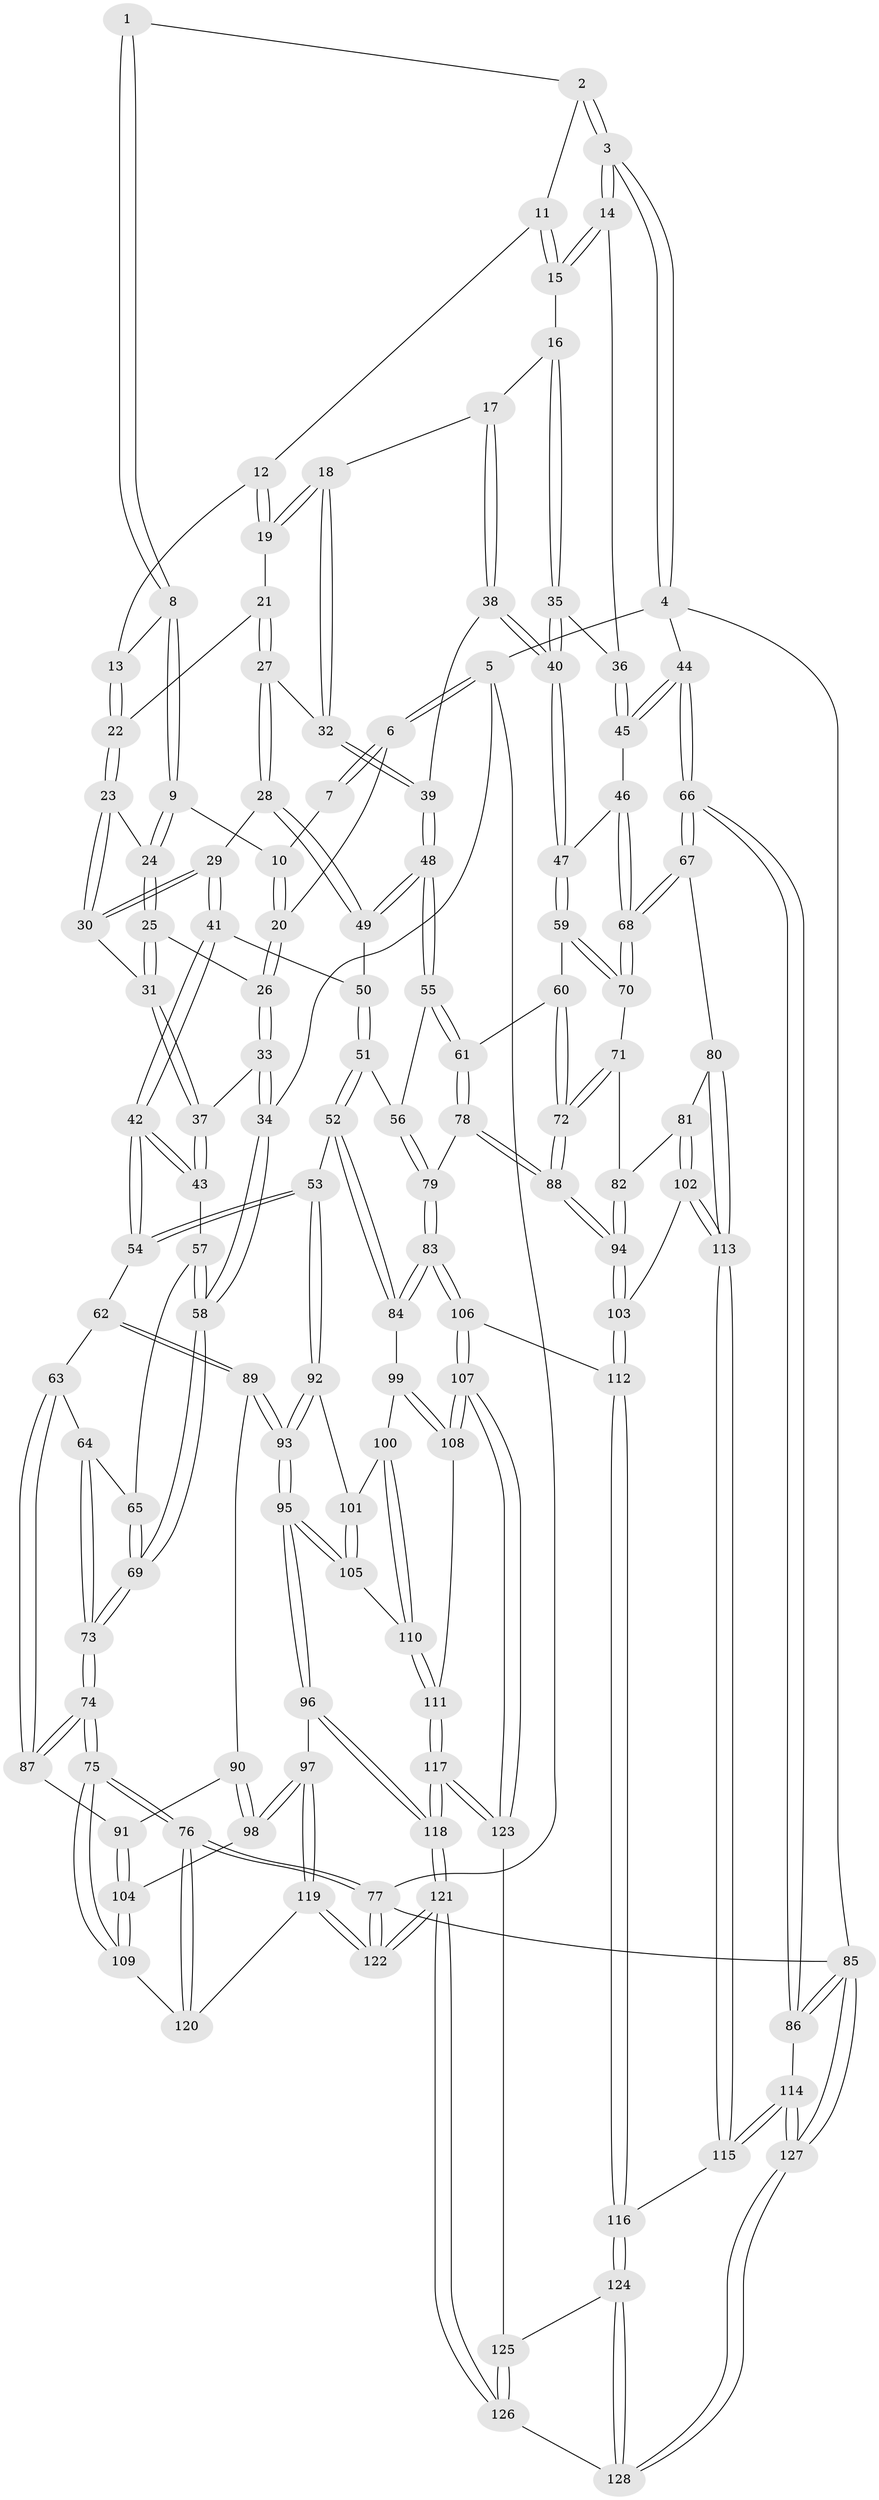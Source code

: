// coarse degree distribution, {3: 0.1282051282051282, 5: 0.2564102564102564, 7: 0.02564102564102564, 4: 0.46153846153846156, 6: 0.1282051282051282}
// Generated by graph-tools (version 1.1) at 2025/24/03/03/25 07:24:33]
// undirected, 128 vertices, 317 edges
graph export_dot {
graph [start="1"]
  node [color=gray90,style=filled];
  1 [pos="+0.4778754622921245+0"];
  2 [pos="+0.5868437242332595+0"];
  3 [pos="+1+0"];
  4 [pos="+1+0"];
  5 [pos="+0+0"];
  6 [pos="+0+0"];
  7 [pos="+0.24703731067434545+0"];
  8 [pos="+0.3704547198583865+0.08329304451050572"];
  9 [pos="+0.3565700741567018+0.08643790697617343"];
  10 [pos="+0.3290207175887931+0.06415149170624743"];
  11 [pos="+0.5804983086105059+0"];
  12 [pos="+0.565144135842158+0"];
  13 [pos="+0.4188902236029949+0.08159919670200644"];
  14 [pos="+0.8839142864259933+0.1115431949813835"];
  15 [pos="+0.6604062737849351+0.07413296946615384"];
  16 [pos="+0.6611388433633321+0.16710888970623505"];
  17 [pos="+0.6320200618688279+0.1952634041131156"];
  18 [pos="+0.5689872978564862+0.19151548858244266"];
  19 [pos="+0.5248579253292391+0.1454253978559872"];
  20 [pos="+0.23214381205258341+0.11134085561624534"];
  21 [pos="+0.48190089463666935+0.15608376121587478"];
  22 [pos="+0.4590143335045211+0.1530967663097311"];
  23 [pos="+0.4309141532964658+0.17194874907068158"];
  24 [pos="+0.356199254981281+0.09014178709372418"];
  25 [pos="+0.3369867548392743+0.1819064767013972"];
  26 [pos="+0.2340750503889754+0.1677789503075912"];
  27 [pos="+0.4731131011724672+0.26467445078052687"];
  28 [pos="+0.4713411244229208+0.2656378202910016"];
  29 [pos="+0.40182200991579176+0.2487382751025318"];
  30 [pos="+0.3811698297872421+0.2184218521228812"];
  31 [pos="+0.3577932600912092+0.20990259020168792"];
  32 [pos="+0.5296613510269829+0.25764068216336733"];
  33 [pos="+0.17264345812892687+0.24004610502746432"];
  34 [pos="+0+0"];
  35 [pos="+0.8193456341793509+0.2015587251099215"];
  36 [pos="+0.8413328813551734+0.18318132542869706"];
  37 [pos="+0.218627047726217+0.35767974072211695"];
  38 [pos="+0.6714300591977416+0.375687175453605"];
  39 [pos="+0.6129978509576881+0.39022051074446634"];
  40 [pos="+0.7474080481056004+0.3910506425555787"];
  41 [pos="+0.36398132347547457+0.38319386233866426"];
  42 [pos="+0.223536870860613+0.3815092064848233"];
  43 [pos="+0.22038410665982547+0.37909722630032217"];
  44 [pos="+1+0.3368979996880067"];
  45 [pos="+0.9829495723254593+0.36431683874653625"];
  46 [pos="+0.880237310739974+0.42040836298972234"];
  47 [pos="+0.7608841169563234+0.4060602375920708"];
  48 [pos="+0.571279358428415+0.4177430667923734"];
  49 [pos="+0.4713213845867501+0.31402339220949205"];
  50 [pos="+0.37328428245447953+0.38803303039567627"];
  51 [pos="+0.472690235444794+0.4834988112971375"];
  52 [pos="+0.4326686615268428+0.573925123014427"];
  53 [pos="+0.364501708227277+0.6020675258139817"];
  54 [pos="+0.2335734264485214+0.42404338424989946"];
  55 [pos="+0.5419057133674713+0.45064007303442266"];
  56 [pos="+0.4882557992219164+0.476793643943883"];
  57 [pos="+0.1961195587884545+0.3879615924077783"];
  58 [pos="+0+0.345573744860721"];
  59 [pos="+0.7602121783103617+0.414181511881135"];
  60 [pos="+0.6997996990505801+0.5062177756982547"];
  61 [pos="+0.6318860698403377+0.5747746787881897"];
  62 [pos="+0.19775113529023408+0.5832694349513503"];
  63 [pos="+0.13186598982892642+0.5708450111250762"];
  64 [pos="+0.11357876212398364+0.5320482366697731"];
  65 [pos="+0.11698190498522698+0.48116902562361663"];
  66 [pos="+1+0.6859917612024553"];
  67 [pos="+0.9847264867943061+0.6390116501669358"];
  68 [pos="+0.9493954016130925+0.5845972384407108"];
  69 [pos="+0+0.477943393403009"];
  70 [pos="+0.780271735531203+0.5282994999410502"];
  71 [pos="+0.7791750429369588+0.5415984689883526"];
  72 [pos="+0.7034873688124399+0.6499906718286023"];
  73 [pos="+0+0.5932940131686689"];
  74 [pos="+0+0.7150938974344232"];
  75 [pos="+0+0.7591004479426913"];
  76 [pos="+0+0.8039173702911597"];
  77 [pos="+0+1"];
  78 [pos="+0.6413091152309298+0.6669674689787749"];
  79 [pos="+0.640644622503647+0.6672112086578117"];
  80 [pos="+0.9609949640673106+0.6460469792355732"];
  81 [pos="+0.9031669136224576+0.6373924789322303"];
  82 [pos="+0.8300514692666845+0.610547324186311"];
  83 [pos="+0.6339100197589741+0.6700679059235021"];
  84 [pos="+0.5089120437743888+0.6520042287017415"];
  85 [pos="+1+1"];
  86 [pos="+1+0.7571499842722526"];
  87 [pos="+0.05022712290989322+0.6584732976486459"];
  88 [pos="+0.6896696941499955+0.6756487358181623"];
  89 [pos="+0.22536024239029445+0.621964381869901"];
  90 [pos="+0.20904696643068568+0.6450093585393363"];
  91 [pos="+0.11477708506396782+0.6750433108523896"];
  92 [pos="+0.3553581942812069+0.612359091885156"];
  93 [pos="+0.3349797947645085+0.6263554399376347"];
  94 [pos="+0.7090526389148504+0.690823218041553"];
  95 [pos="+0.30052327732835055+0.7879791733533513"];
  96 [pos="+0.2984013684691752+0.7898259975165437"];
  97 [pos="+0.2706351396718416+0.793093020413423"];
  98 [pos="+0.20605175982048496+0.7743763953271335"];
  99 [pos="+0.49541539178193433+0.6933694975313005"];
  100 [pos="+0.4332942616433549+0.7410132214741019"];
  101 [pos="+0.37796462097826783+0.6568068070783122"];
  102 [pos="+0.7198019582177234+0.7037714444717343"];
  103 [pos="+0.7195922798279827+0.7035687656340097"];
  104 [pos="+0.18203139103180824+0.7800020319917326"];
  105 [pos="+0.4014481701351537+0.7905951726793053"];
  106 [pos="+0.5652579377466694+0.8292081052463034"];
  107 [pos="+0.5487316645676246+0.8399696116931765"];
  108 [pos="+0.5196464630314959+0.8287484663698315"];
  109 [pos="+0.171468733472843+0.7873059046255906"];
  110 [pos="+0.416427766235502+0.7928978785322371"];
  111 [pos="+0.4575699341513508+0.8299061174969161"];
  112 [pos="+0.6299487325233472+0.8362777047372099"];
  113 [pos="+0.7878445541246224+0.7969977251160799"];
  114 [pos="+0.8192456283753476+0.8989504746931625"];
  115 [pos="+0.7960691392964023+0.877405331179822"];
  116 [pos="+0.7651136407977127+0.8825166761657683"];
  117 [pos="+0.36415006342874956+0.9784367384125876"];
  118 [pos="+0.363143088347973+0.9797225917692588"];
  119 [pos="+0.1922928875006749+0.9827968907411146"];
  120 [pos="+0.13795572075730758+0.913649480240333"];
  121 [pos="+0.31430783685317193+1"];
  122 [pos="+0.2828550092030255+1"];
  123 [pos="+0.5537544762388948+0.8835998257005985"];
  124 [pos="+0.6197235746459483+0.9724605523369204"];
  125 [pos="+0.5540185532424096+0.8845499776950267"];
  126 [pos="+0.3367758907192298+1"];
  127 [pos="+0.9180923061925961+1"];
  128 [pos="+0.5797315539409569+1"];
  1 -- 2;
  1 -- 8;
  1 -- 8;
  2 -- 3;
  2 -- 3;
  2 -- 11;
  3 -- 4;
  3 -- 4;
  3 -- 14;
  3 -- 14;
  4 -- 5;
  4 -- 44;
  4 -- 85;
  5 -- 6;
  5 -- 6;
  5 -- 34;
  5 -- 77;
  6 -- 7;
  6 -- 7;
  6 -- 20;
  7 -- 10;
  8 -- 9;
  8 -- 9;
  8 -- 13;
  9 -- 10;
  9 -- 24;
  9 -- 24;
  10 -- 20;
  10 -- 20;
  11 -- 12;
  11 -- 15;
  11 -- 15;
  12 -- 13;
  12 -- 19;
  12 -- 19;
  13 -- 22;
  13 -- 22;
  14 -- 15;
  14 -- 15;
  14 -- 36;
  15 -- 16;
  16 -- 17;
  16 -- 35;
  16 -- 35;
  17 -- 18;
  17 -- 38;
  17 -- 38;
  18 -- 19;
  18 -- 19;
  18 -- 32;
  18 -- 32;
  19 -- 21;
  20 -- 26;
  20 -- 26;
  21 -- 22;
  21 -- 27;
  21 -- 27;
  22 -- 23;
  22 -- 23;
  23 -- 24;
  23 -- 30;
  23 -- 30;
  24 -- 25;
  24 -- 25;
  25 -- 26;
  25 -- 31;
  25 -- 31;
  26 -- 33;
  26 -- 33;
  27 -- 28;
  27 -- 28;
  27 -- 32;
  28 -- 29;
  28 -- 49;
  28 -- 49;
  29 -- 30;
  29 -- 30;
  29 -- 41;
  29 -- 41;
  30 -- 31;
  31 -- 37;
  31 -- 37;
  32 -- 39;
  32 -- 39;
  33 -- 34;
  33 -- 34;
  33 -- 37;
  34 -- 58;
  34 -- 58;
  35 -- 36;
  35 -- 40;
  35 -- 40;
  36 -- 45;
  36 -- 45;
  37 -- 43;
  37 -- 43;
  38 -- 39;
  38 -- 40;
  38 -- 40;
  39 -- 48;
  39 -- 48;
  40 -- 47;
  40 -- 47;
  41 -- 42;
  41 -- 42;
  41 -- 50;
  42 -- 43;
  42 -- 43;
  42 -- 54;
  42 -- 54;
  43 -- 57;
  44 -- 45;
  44 -- 45;
  44 -- 66;
  44 -- 66;
  45 -- 46;
  46 -- 47;
  46 -- 68;
  46 -- 68;
  47 -- 59;
  47 -- 59;
  48 -- 49;
  48 -- 49;
  48 -- 55;
  48 -- 55;
  49 -- 50;
  50 -- 51;
  50 -- 51;
  51 -- 52;
  51 -- 52;
  51 -- 56;
  52 -- 53;
  52 -- 84;
  52 -- 84;
  53 -- 54;
  53 -- 54;
  53 -- 92;
  53 -- 92;
  54 -- 62;
  55 -- 56;
  55 -- 61;
  55 -- 61;
  56 -- 79;
  56 -- 79;
  57 -- 58;
  57 -- 58;
  57 -- 65;
  58 -- 69;
  58 -- 69;
  59 -- 60;
  59 -- 70;
  59 -- 70;
  60 -- 61;
  60 -- 72;
  60 -- 72;
  61 -- 78;
  61 -- 78;
  62 -- 63;
  62 -- 89;
  62 -- 89;
  63 -- 64;
  63 -- 87;
  63 -- 87;
  64 -- 65;
  64 -- 73;
  64 -- 73;
  65 -- 69;
  65 -- 69;
  66 -- 67;
  66 -- 67;
  66 -- 86;
  66 -- 86;
  67 -- 68;
  67 -- 68;
  67 -- 80;
  68 -- 70;
  68 -- 70;
  69 -- 73;
  69 -- 73;
  70 -- 71;
  71 -- 72;
  71 -- 72;
  71 -- 82;
  72 -- 88;
  72 -- 88;
  73 -- 74;
  73 -- 74;
  74 -- 75;
  74 -- 75;
  74 -- 87;
  74 -- 87;
  75 -- 76;
  75 -- 76;
  75 -- 109;
  75 -- 109;
  76 -- 77;
  76 -- 77;
  76 -- 120;
  76 -- 120;
  77 -- 122;
  77 -- 122;
  77 -- 85;
  78 -- 79;
  78 -- 88;
  78 -- 88;
  79 -- 83;
  79 -- 83;
  80 -- 81;
  80 -- 113;
  80 -- 113;
  81 -- 82;
  81 -- 102;
  81 -- 102;
  82 -- 94;
  82 -- 94;
  83 -- 84;
  83 -- 84;
  83 -- 106;
  83 -- 106;
  84 -- 99;
  85 -- 86;
  85 -- 86;
  85 -- 127;
  85 -- 127;
  86 -- 114;
  87 -- 91;
  88 -- 94;
  88 -- 94;
  89 -- 90;
  89 -- 93;
  89 -- 93;
  90 -- 91;
  90 -- 98;
  90 -- 98;
  91 -- 104;
  91 -- 104;
  92 -- 93;
  92 -- 93;
  92 -- 101;
  93 -- 95;
  93 -- 95;
  94 -- 103;
  94 -- 103;
  95 -- 96;
  95 -- 96;
  95 -- 105;
  95 -- 105;
  96 -- 97;
  96 -- 118;
  96 -- 118;
  97 -- 98;
  97 -- 98;
  97 -- 119;
  97 -- 119;
  98 -- 104;
  99 -- 100;
  99 -- 108;
  99 -- 108;
  100 -- 101;
  100 -- 110;
  100 -- 110;
  101 -- 105;
  101 -- 105;
  102 -- 103;
  102 -- 113;
  102 -- 113;
  103 -- 112;
  103 -- 112;
  104 -- 109;
  104 -- 109;
  105 -- 110;
  106 -- 107;
  106 -- 107;
  106 -- 112;
  107 -- 108;
  107 -- 108;
  107 -- 123;
  107 -- 123;
  108 -- 111;
  109 -- 120;
  110 -- 111;
  110 -- 111;
  111 -- 117;
  111 -- 117;
  112 -- 116;
  112 -- 116;
  113 -- 115;
  113 -- 115;
  114 -- 115;
  114 -- 115;
  114 -- 127;
  114 -- 127;
  115 -- 116;
  116 -- 124;
  116 -- 124;
  117 -- 118;
  117 -- 118;
  117 -- 123;
  117 -- 123;
  118 -- 121;
  118 -- 121;
  119 -- 120;
  119 -- 122;
  119 -- 122;
  121 -- 122;
  121 -- 122;
  121 -- 126;
  121 -- 126;
  123 -- 125;
  124 -- 125;
  124 -- 128;
  124 -- 128;
  125 -- 126;
  125 -- 126;
  126 -- 128;
  127 -- 128;
  127 -- 128;
}
